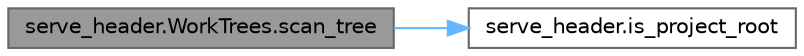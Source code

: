 digraph "serve_header.WorkTrees.scan_tree"
{
 // LATEX_PDF_SIZE
  bgcolor="transparent";
  edge [fontname=Helvetica,fontsize=10,labelfontname=Helvetica,labelfontsize=10];
  node [fontname=Helvetica,fontsize=10,shape=box,height=0.2,width=0.4];
  rankdir="LR";
  Node1 [id="Node000001",label="serve_header.WorkTrees.scan_tree",height=0.2,width=0.4,color="gray40", fillcolor="grey60", style="filled", fontcolor="black",tooltip=" "];
  Node1 -> Node2 [id="edge1_Node000001_Node000002",color="steelblue1",style="solid",tooltip=" "];
  Node2 [id="Node000002",label="serve_header.is_project_root",height=0.2,width=0.4,color="grey40", fillcolor="white", style="filled",URL="$namespaceserve__header.html#ab5838505cc66f1d6cab4ccbef8a4b555",tooltip=" "];
}

